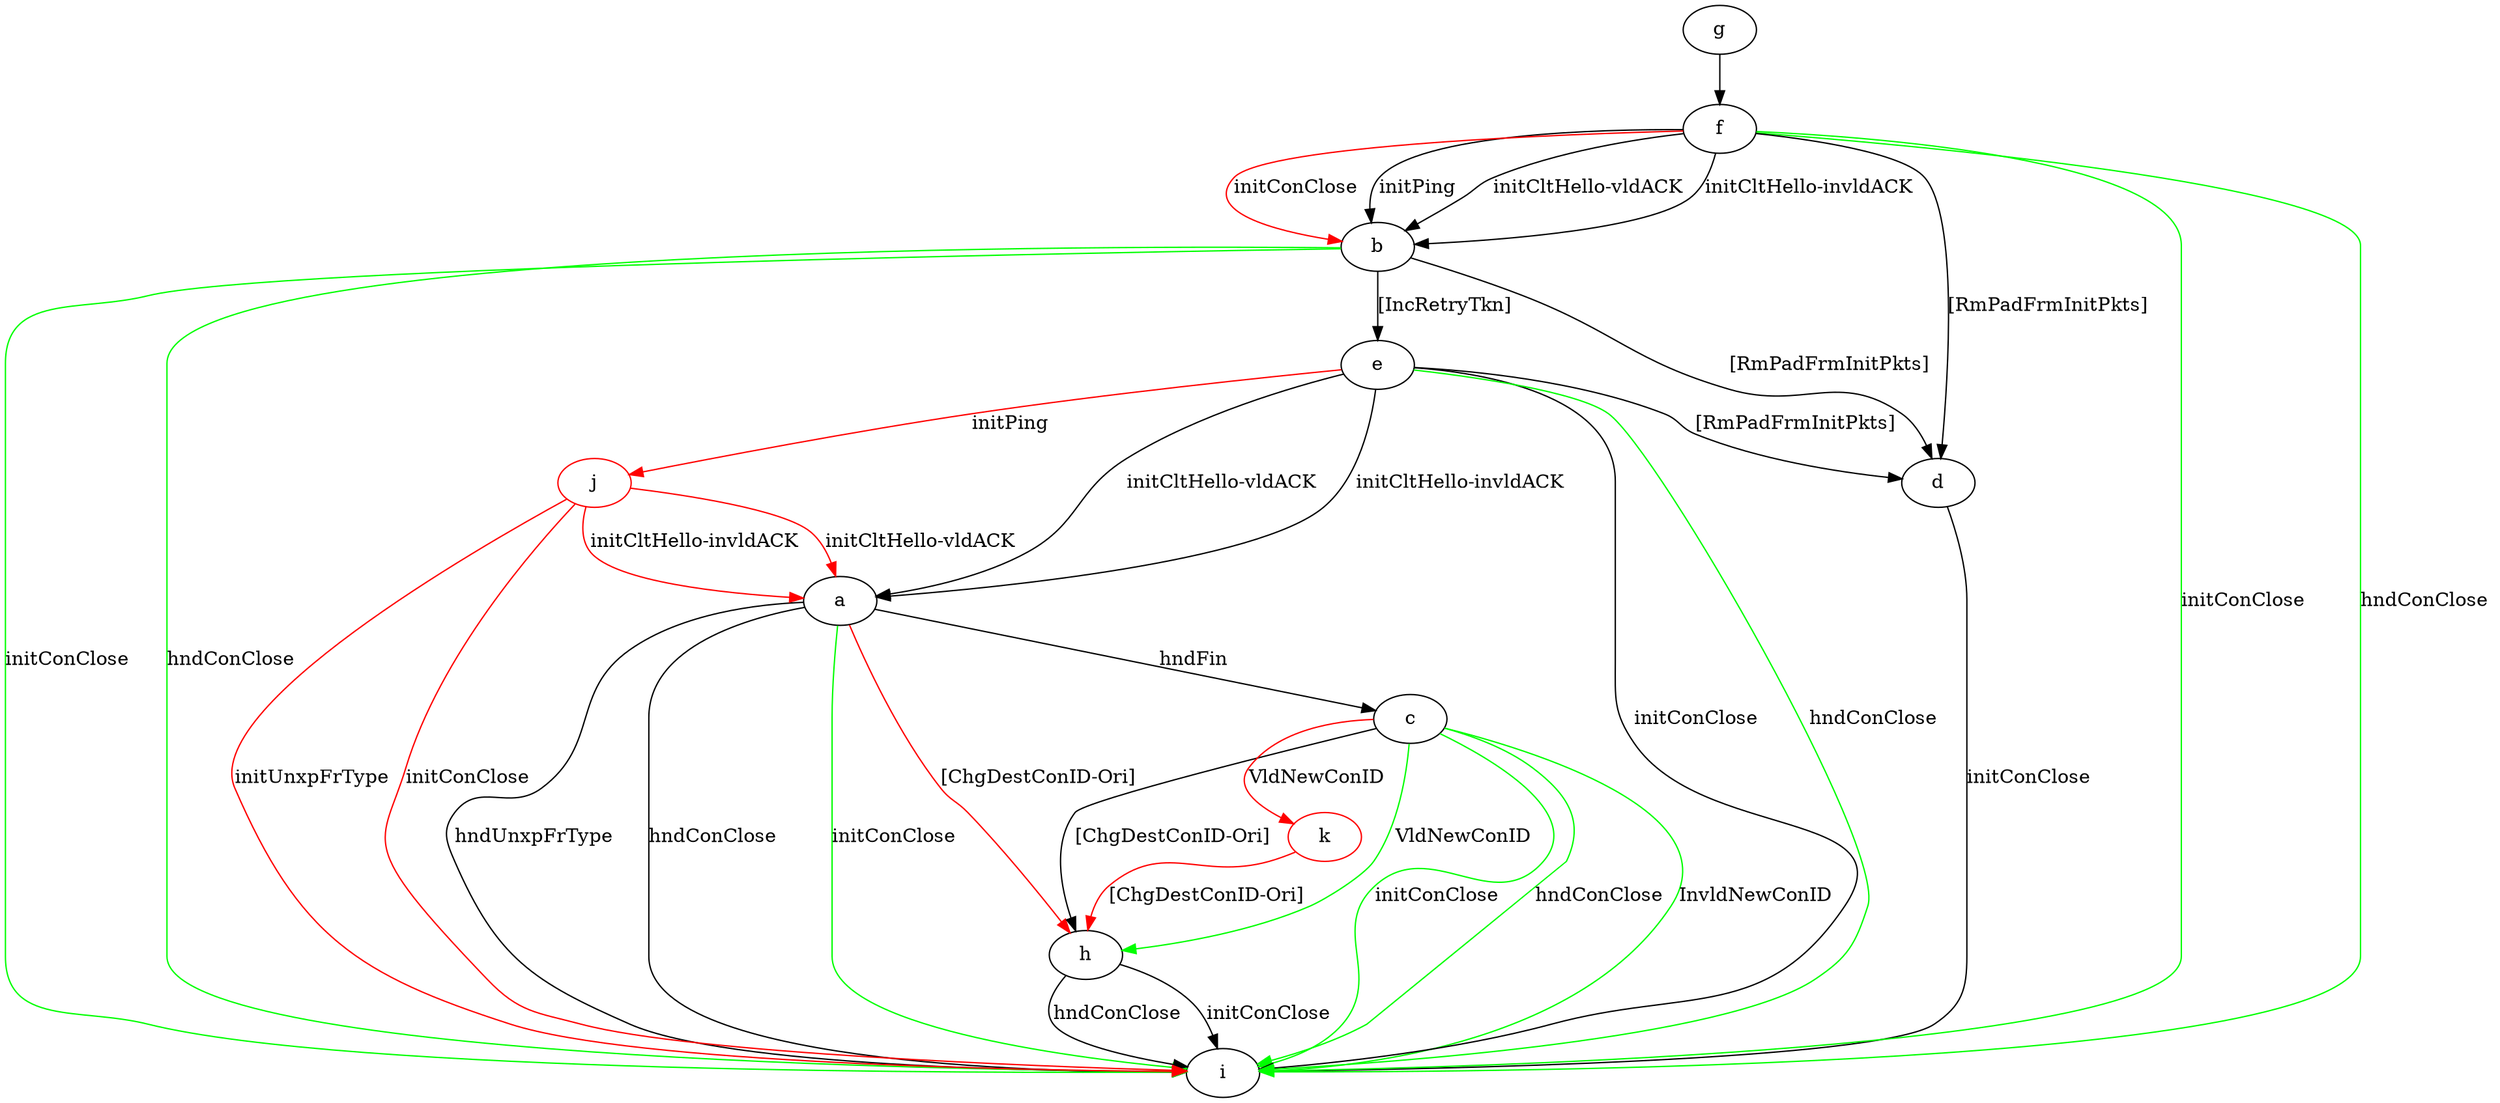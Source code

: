 digraph "" {
	a -> c	[key=0,
		label="hndFin "];
	a -> h	[key=0,
		color=red,
		label="[ChgDestConID-Ori] "];
	a -> i	[key=0,
		label="hndUnxpFrType "];
	a -> i	[key=1,
		label="hndConClose "];
	a -> i	[key=2,
		color=green,
		label="initConClose "];
	b -> d	[key=0,
		label="[RmPadFrmInitPkts] "];
	b -> e	[key=0,
		label="[IncRetryTkn] "];
	b -> i	[key=0,
		color=green,
		label="initConClose "];
	b -> i	[key=1,
		color=green,
		label="hndConClose "];
	c -> h	[key=0,
		label="[ChgDestConID-Ori] "];
	c -> h	[key=1,
		color=green,
		label="VldNewConID "];
	c -> i	[key=0,
		color=green,
		label="initConClose "];
	c -> i	[key=1,
		color=green,
		label="hndConClose "];
	c -> i	[key=2,
		color=green,
		label="InvldNewConID "];
	k	[color=red];
	c -> k	[key=0,
		color=red,
		label="VldNewConID "];
	d -> i	[key=0,
		label="initConClose "];
	e -> a	[key=0,
		label="initCltHello-vldACK "];
	e -> a	[key=1,
		label="initCltHello-invldACK "];
	e -> d	[key=0,
		label="[RmPadFrmInitPkts] "];
	e -> i	[key=0,
		label="initConClose "];
	e -> i	[key=1,
		color=green,
		label="hndConClose "];
	j	[color=red];
	e -> j	[key=0,
		color=red,
		label="initPing "];
	f -> b	[key=0,
		label="initPing "];
	f -> b	[key=1,
		label="initCltHello-vldACK "];
	f -> b	[key=2,
		label="initCltHello-invldACK "];
	f -> b	[key=3,
		color=red,
		label="initConClose "];
	f -> d	[key=0,
		label="[RmPadFrmInitPkts] "];
	f -> i	[key=0,
		color=green,
		label="initConClose "];
	f -> i	[key=1,
		color=green,
		label="hndConClose "];
	g -> f	[key=0];
	h -> i	[key=0,
		label="initConClose "];
	h -> i	[key=1,
		label="hndConClose "];
	j -> a	[key=0,
		color=red,
		label="initCltHello-vldACK "];
	j -> a	[key=1,
		color=red,
		label="initCltHello-invldACK "];
	j -> i	[key=0,
		color=red,
		label="initConClose "];
	j -> i	[key=1,
		color=red,
		label="initUnxpFrType "];
	k -> h	[key=0,
		color=red,
		label="[ChgDestConID-Ori] "];
}
